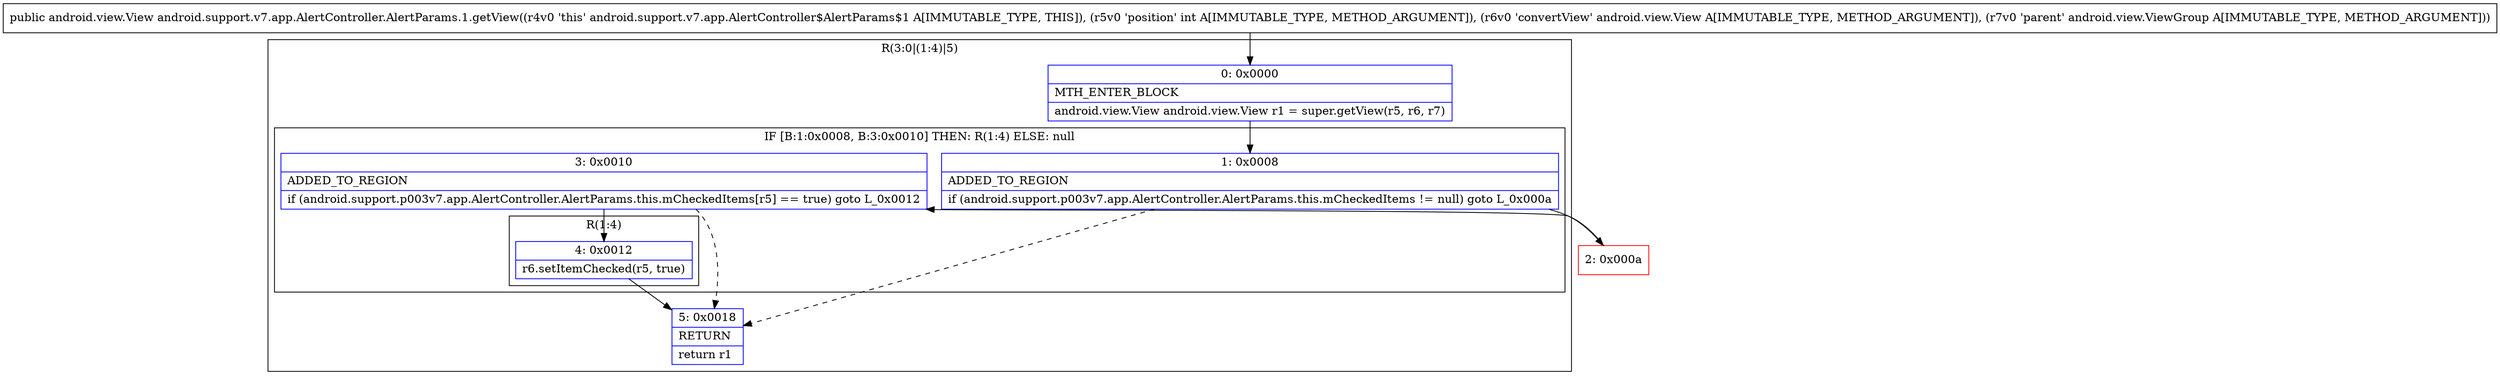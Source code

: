 digraph "CFG forandroid.support.v7.app.AlertController.AlertParams.1.getView(ILandroid\/view\/View;Landroid\/view\/ViewGroup;)Landroid\/view\/View;" {
subgraph cluster_Region_1807726882 {
label = "R(3:0|(1:4)|5)";
node [shape=record,color=blue];
Node_0 [shape=record,label="{0\:\ 0x0000|MTH_ENTER_BLOCK\l|android.view.View android.view.View r1 = super.getView(r5, r6, r7)\l}"];
subgraph cluster_IfRegion_1934808412 {
label = "IF [B:1:0x0008, B:3:0x0010] THEN: R(1:4) ELSE: null";
node [shape=record,color=blue];
Node_1 [shape=record,label="{1\:\ 0x0008|ADDED_TO_REGION\l|if (android.support.p003v7.app.AlertController.AlertParams.this.mCheckedItems != null) goto L_0x000a\l}"];
Node_3 [shape=record,label="{3\:\ 0x0010|ADDED_TO_REGION\l|if (android.support.p003v7.app.AlertController.AlertParams.this.mCheckedItems[r5] == true) goto L_0x0012\l}"];
subgraph cluster_Region_1412325173 {
label = "R(1:4)";
node [shape=record,color=blue];
Node_4 [shape=record,label="{4\:\ 0x0012|r6.setItemChecked(r5, true)\l}"];
}
}
Node_5 [shape=record,label="{5\:\ 0x0018|RETURN\l|return r1\l}"];
}
Node_2 [shape=record,color=red,label="{2\:\ 0x000a}"];
MethodNode[shape=record,label="{public android.view.View android.support.v7.app.AlertController.AlertParams.1.getView((r4v0 'this' android.support.v7.app.AlertController$AlertParams$1 A[IMMUTABLE_TYPE, THIS]), (r5v0 'position' int A[IMMUTABLE_TYPE, METHOD_ARGUMENT]), (r6v0 'convertView' android.view.View A[IMMUTABLE_TYPE, METHOD_ARGUMENT]), (r7v0 'parent' android.view.ViewGroup A[IMMUTABLE_TYPE, METHOD_ARGUMENT])) }"];
MethodNode -> Node_0;
Node_0 -> Node_1;
Node_1 -> Node_2;
Node_1 -> Node_5[style=dashed];
Node_3 -> Node_4;
Node_3 -> Node_5[style=dashed];
Node_4 -> Node_5;
Node_2 -> Node_3;
}

